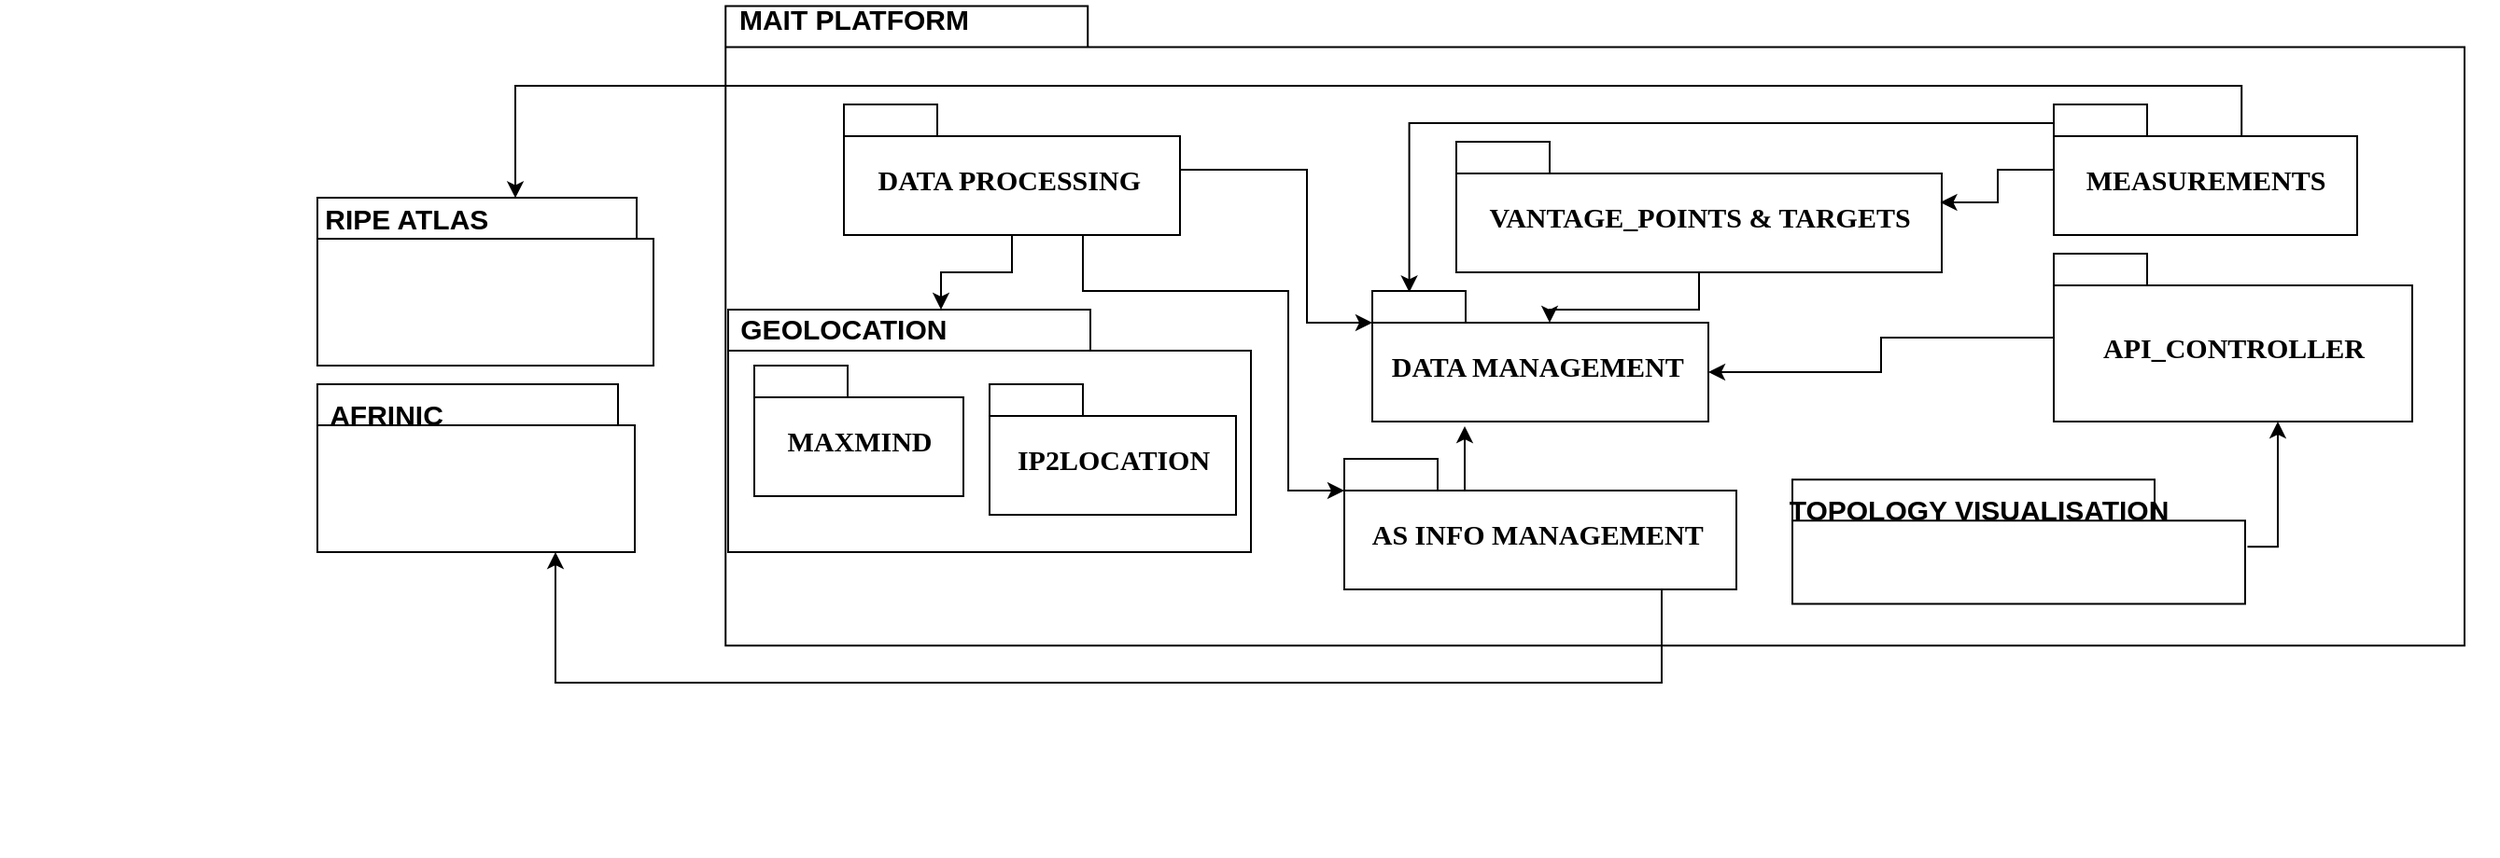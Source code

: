 <mxfile version="21.7.2" type="github">
  <diagram name="Page-1" id="b5b7bab2-c9e2-2cf4-8b2a-24fd1a2a6d21">
    <mxGraphModel dx="2577" dy="-201" grid="1" gridSize="10" guides="1" tooltips="1" connect="1" arrows="1" fold="1" page="1" pageScale="1" pageWidth="827" pageHeight="1169" background="none" math="0" shadow="0">
      <root>
        <mxCell id="0" />
        <mxCell id="1" parent="0" />
        <mxCell id="iW_rK__zYwqqhJCxbNX6-15" value="DATA MANAGEMENT&amp;nbsp;" style="shape=folder;fontStyle=1;spacingTop=10;tabWidth=50;tabHeight=17;tabPosition=left;html=1;rounded=0;shadow=0;comic=0;labelBackgroundColor=none;strokeWidth=1;fontFamily=Verdana;fontSize=15;align=center;" parent="1" vertex="1">
          <mxGeometry x="95" y="1450" width="180" height="70" as="geometry" />
        </mxCell>
        <mxCell id="iW_rK__zYwqqhJCxbNX6-67" style="edgeStyle=orthogonalEdgeStyle;rounded=0;orthogonalLoop=1;jettySize=auto;html=1;exitX=0;exitY=0;exitDx=115;exitDy=17;exitPerimeter=0;fontSize=15;entryX=0.275;entryY=1.036;entryDx=0;entryDy=0;entryPerimeter=0;" parent="1" source="iW_rK__zYwqqhJCxbNX6-25" target="iW_rK__zYwqqhJCxbNX6-15" edge="1">
          <mxGeometry relative="1" as="geometry">
            <mxPoint x="190" y="1580" as="targetPoint" />
            <Array as="points">
              <mxPoint x="195" y="1590" />
              <mxPoint x="150" y="1590" />
              <mxPoint x="150" y="1573" />
            </Array>
          </mxGeometry>
        </mxCell>
        <mxCell id="iW_rK__zYwqqhJCxbNX6-71" style="edgeStyle=orthogonalEdgeStyle;rounded=0;orthogonalLoop=1;jettySize=auto;html=1;fontSize=15;entryX=0.75;entryY=1;entryDx=0;entryDy=0;entryPerimeter=0;" parent="1" source="iW_rK__zYwqqhJCxbNX6-25" target="iW_rK__zYwqqhJCxbNX6-28" edge="1">
          <mxGeometry relative="1" as="geometry">
            <Array as="points">
              <mxPoint x="250" y="1660" />
              <mxPoint x="-342" y="1660" />
            </Array>
            <mxPoint x="-330" y="1830" as="targetPoint" />
          </mxGeometry>
        </mxCell>
        <mxCell id="iW_rK__zYwqqhJCxbNX6-25" value="AS INFO MANAGEMENT&amp;nbsp;" style="shape=folder;fontStyle=1;spacingTop=10;tabWidth=50;tabHeight=17;tabPosition=left;html=1;rounded=0;shadow=0;comic=0;labelBackgroundColor=none;strokeWidth=1;fontFamily=Verdana;fontSize=15;align=center;" parent="1" vertex="1">
          <mxGeometry x="80" y="1540" width="210" height="70" as="geometry" />
        </mxCell>
        <mxCell id="QrOssLHSuX5LGPpSFZ0U-18" style="edgeStyle=orthogonalEdgeStyle;rounded=0;orthogonalLoop=1;jettySize=auto;html=1;entryX=1;entryY=0;entryDx=0;entryDy=0;" parent="1" source="6e0c8c40b5770093-28" target="iW_rK__zYwqqhJCxbNX6-43" edge="1">
          <mxGeometry relative="1" as="geometry" />
        </mxCell>
        <mxCell id="QrOssLHSuX5LGPpSFZ0U-19" style="edgeStyle=orthogonalEdgeStyle;rounded=0;orthogonalLoop=1;jettySize=auto;html=1;entryX=0;entryY=0;entryDx=0;entryDy=17;entryPerimeter=0;" parent="1" source="6e0c8c40b5770093-28" target="iW_rK__zYwqqhJCxbNX6-25" edge="1">
          <mxGeometry relative="1" as="geometry">
            <Array as="points">
              <mxPoint x="-60" y="1450" />
              <mxPoint x="50" y="1450" />
              <mxPoint x="50" y="1557" />
            </Array>
          </mxGeometry>
        </mxCell>
        <mxCell id="LNO9MXuGlLmntacZtHRD-16" style="edgeStyle=orthogonalEdgeStyle;rounded=0;orthogonalLoop=1;jettySize=auto;html=1;entryX=0;entryY=0;entryDx=0;entryDy=17;entryPerimeter=0;" edge="1" parent="1" source="6e0c8c40b5770093-28" target="iW_rK__zYwqqhJCxbNX6-15">
          <mxGeometry relative="1" as="geometry">
            <Array as="points">
              <mxPoint x="60" y="1385" />
              <mxPoint x="60" y="1467" />
            </Array>
          </mxGeometry>
        </mxCell>
        <mxCell id="6e0c8c40b5770093-28" value="DATA PROCESSING&amp;nbsp;" style="shape=folder;fontStyle=1;spacingTop=10;tabWidth=50;tabHeight=17;tabPosition=left;html=1;rounded=0;shadow=0;comic=0;labelBackgroundColor=none;strokeWidth=1;fontFamily=Verdana;fontSize=15;align=center;" parent="1" vertex="1">
          <mxGeometry x="-188" y="1350" width="180" height="70" as="geometry" />
        </mxCell>
        <mxCell id="iW_rK__zYwqqhJCxbNX6-66" style="edgeStyle=orthogonalEdgeStyle;rounded=0;orthogonalLoop=1;jettySize=auto;html=1;entryX=0;entryY=0;entryDx=95;entryDy=17;entryPerimeter=0;fontSize=15;" parent="1" source="iW_rK__zYwqqhJCxbNX6-27" target="iW_rK__zYwqqhJCxbNX6-15" edge="1">
          <mxGeometry relative="1" as="geometry">
            <Array as="points">
              <mxPoint x="270" y="1460" />
              <mxPoint x="190" y="1460" />
            </Array>
          </mxGeometry>
        </mxCell>
        <mxCell id="iW_rK__zYwqqhJCxbNX6-27" value="VANTAGE_POINTS &amp;amp; TARGETS" style="shape=folder;fontStyle=1;spacingTop=10;tabWidth=50;tabHeight=17;tabPosition=left;html=1;rounded=0;shadow=0;comic=0;labelBackgroundColor=none;strokeWidth=1;fontFamily=Verdana;fontSize=15;align=center;" parent="1" vertex="1">
          <mxGeometry x="140" y="1370" width="260" height="70" as="geometry" />
        </mxCell>
        <mxCell id="LNO9MXuGlLmntacZtHRD-17" style="edgeStyle=orthogonalEdgeStyle;rounded=0;orthogonalLoop=1;jettySize=auto;html=1;entryX=0;entryY=0;entryDx=180;entryDy=43.5;entryPerimeter=0;" edge="1" parent="1" source="iW_rK__zYwqqhJCxbNX6-38" target="iW_rK__zYwqqhJCxbNX6-15">
          <mxGeometry relative="1" as="geometry" />
        </mxCell>
        <mxCell id="iW_rK__zYwqqhJCxbNX6-38" value="API_CONTROLLER" style="shape=folder;fontStyle=1;spacingTop=10;tabWidth=50;tabHeight=17;tabPosition=left;html=1;rounded=0;shadow=0;comic=0;labelBackgroundColor=none;strokeWidth=1;fontFamily=Verdana;fontSize=15;align=center;" parent="1" vertex="1">
          <mxGeometry x="460" y="1430" width="192" height="90" as="geometry" />
        </mxCell>
        <mxCell id="iW_rK__zYwqqhJCxbNX6-56" style="edgeStyle=orthogonalEdgeStyle;rounded=0;orthogonalLoop=1;jettySize=auto;html=1;entryX=0.589;entryY=0.002;entryDx=0;entryDy=0;entryPerimeter=0;exitX=0.619;exitY=0.271;exitDx=0;exitDy=0;exitPerimeter=0;fontSize=15;" parent="1" source="6e0c8c40b5770093-31" target="iW_rK__zYwqqhJCxbNX6-32" edge="1">
          <mxGeometry relative="1" as="geometry">
            <mxPoint x="592.015" y="1324" as="sourcePoint" />
            <mxPoint x="-352.0" y="1360" as="targetPoint" />
            <Array as="points">
              <mxPoint x="561" y="1340" />
              <mxPoint x="-364" y="1340" />
            </Array>
          </mxGeometry>
        </mxCell>
        <mxCell id="iW_rK__zYwqqhJCxbNX6-60" style="edgeStyle=orthogonalEdgeStyle;rounded=0;orthogonalLoop=1;jettySize=auto;html=1;entryX=0.11;entryY=0.01;entryDx=0;entryDy=0;entryPerimeter=0;fontSize=15;" parent="1" target="iW_rK__zYwqqhJCxbNX6-15" edge="1">
          <mxGeometry relative="1" as="geometry">
            <Array as="points">
              <mxPoint x="460" y="1360" />
              <mxPoint x="115" y="1360" />
            </Array>
            <mxPoint x="460" y="1350" as="sourcePoint" />
            <mxPoint x="130" y="1460" as="targetPoint" />
          </mxGeometry>
        </mxCell>
        <mxCell id="LNO9MXuGlLmntacZtHRD-7" style="edgeStyle=orthogonalEdgeStyle;rounded=0;orthogonalLoop=1;jettySize=auto;html=1;entryX=0.997;entryY=0.464;entryDx=0;entryDy=0;entryPerimeter=0;" edge="1" parent="1" source="6e0c8c40b5770093-31" target="iW_rK__zYwqqhJCxbNX6-27">
          <mxGeometry relative="1" as="geometry" />
        </mxCell>
        <mxCell id="6e0c8c40b5770093-31" value="MEASUREMENTS" style="shape=folder;fontStyle=1;spacingTop=10;tabWidth=50;tabHeight=17;tabPosition=left;html=1;rounded=0;shadow=0;comic=0;labelBackgroundColor=none;strokeWidth=1;fontFamily=Verdana;fontSize=15;align=center;" parent="1" vertex="1">
          <mxGeometry x="460" y="1350" width="162.5" height="70" as="geometry" />
        </mxCell>
        <mxCell id="QrOssLHSuX5LGPpSFZ0U-2" value="" style="group" parent="1" vertex="1" connectable="0">
          <mxGeometry x="-260" y="1460" width="290" height="210" as="geometry" />
        </mxCell>
        <mxCell id="QrOssLHSuX5LGPpSFZ0U-17" value="" style="group" parent="QrOssLHSuX5LGPpSFZ0U-2" vertex="1" connectable="0">
          <mxGeometry x="10" width="280" height="170" as="geometry" />
        </mxCell>
        <mxCell id="iW_rK__zYwqqhJCxbNX6-41" value="" style="shape=folder;fontStyle=1;spacingTop=10;tabWidth=194;tabHeight=22;tabPosition=left;html=1;rounded=0;shadow=0;comic=0;labelBackgroundColor=none;strokeWidth=1;fillColor=none;fontFamily=Verdana;fontSize=15;align=center;" parent="QrOssLHSuX5LGPpSFZ0U-17" vertex="1">
          <mxGeometry width="280" height="130" as="geometry" />
        </mxCell>
        <mxCell id="iW_rK__zYwqqhJCxbNX6-42" value="MAXMIND" style="shape=folder;fontStyle=1;spacingTop=10;tabWidth=50;tabHeight=17;tabPosition=left;html=1;rounded=0;shadow=0;comic=0;labelBackgroundColor=none;strokeWidth=1;fontFamily=Verdana;fontSize=15;align=center;" parent="QrOssLHSuX5LGPpSFZ0U-17" vertex="1">
          <mxGeometry x="14" y="30" width="112" height="70" as="geometry" />
        </mxCell>
        <mxCell id="iW_rK__zYwqqhJCxbNX6-43" value="GEOLOCATION&amp;nbsp;" style="text;html=1;strokeColor=none;fillColor=none;align=center;verticalAlign=middle;whiteSpace=wrap;rounded=0;fontSize=15;fontStyle=1" parent="QrOssLHSuX5LGPpSFZ0U-17" vertex="1">
          <mxGeometry x="14" width="100" height="20" as="geometry" />
        </mxCell>
        <mxCell id="iW_rK__zYwqqhJCxbNX6-44" value="IP2LOCATION" style="shape=folder;fontStyle=1;spacingTop=10;tabWidth=50;tabHeight=17;tabPosition=left;html=1;rounded=0;shadow=0;comic=0;labelBackgroundColor=none;strokeWidth=1;fontFamily=Verdana;fontSize=15;align=center;" parent="QrOssLHSuX5LGPpSFZ0U-17" vertex="1">
          <mxGeometry x="140" y="40" width="132" height="70" as="geometry" />
        </mxCell>
        <mxCell id="QrOssLHSuX5LGPpSFZ0U-3" value="" style="group" parent="1" vertex="1" connectable="0">
          <mxGeometry x="-470" y="1400" width="180" height="90" as="geometry" />
        </mxCell>
        <mxCell id="iW_rK__zYwqqhJCxbNX6-32" value="" style="shape=folder;fontStyle=1;spacingTop=10;tabWidth=194;tabHeight=22;tabPosition=left;html=1;rounded=0;shadow=0;comic=0;labelBackgroundColor=none;strokeWidth=1;fillColor=none;fontFamily=Verdana;fontSize=15;align=center;" parent="QrOssLHSuX5LGPpSFZ0U-3" vertex="1">
          <mxGeometry width="180" height="90" as="geometry" />
        </mxCell>
        <mxCell id="iW_rK__zYwqqhJCxbNX6-33" value="&lt;b&gt;RIPE ATLAS&amp;nbsp;&lt;/b&gt;" style="text;html=1;strokeColor=none;fillColor=none;align=center;verticalAlign=middle;whiteSpace=wrap;rounded=0;fontSize=15;" parent="QrOssLHSuX5LGPpSFZ0U-3" vertex="1">
          <mxGeometry y="6.923" width="100" height="8.571" as="geometry" />
        </mxCell>
        <mxCell id="QrOssLHSuX5LGPpSFZ0U-11" value="" style="group" parent="1" vertex="1" connectable="0">
          <mxGeometry x="-640" y="1500" width="350" height="120" as="geometry" />
        </mxCell>
        <mxCell id="iW_rK__zYwqqhJCxbNX6-28" value="" style="shape=folder;fontStyle=1;spacingTop=10;tabWidth=194;tabHeight=22;tabPosition=left;html=1;rounded=0;shadow=0;comic=0;labelBackgroundColor=none;strokeWidth=1;fillColor=none;fontFamily=Verdana;fontSize=15;align=center;" parent="QrOssLHSuX5LGPpSFZ0U-11" vertex="1">
          <mxGeometry x="170" width="170" height="90" as="geometry" />
        </mxCell>
        <mxCell id="iW_rK__zYwqqhJCxbNX6-29" value="AFRINIC" style="text;html=1;strokeColor=none;fillColor=none;align=center;verticalAlign=middle;whiteSpace=wrap;rounded=0;fontSize=15;fontStyle=1" parent="QrOssLHSuX5LGPpSFZ0U-11" vertex="1">
          <mxGeometry x="170" y="10" width="74" height="11.43" as="geometry" />
        </mxCell>
        <mxCell id="iW_rK__zYwqqhJCxbNX6-73" style="edgeStyle=orthogonalEdgeStyle;rounded=0;orthogonalLoop=1;jettySize=auto;html=1;exitX=0.5;exitY=1;exitDx=0;exitDy=0;fontSize=15;" parent="QrOssLHSuX5LGPpSFZ0U-11" source="iW_rK__zYwqqhJCxbNX6-29" target="iW_rK__zYwqqhJCxbNX6-29" edge="1">
          <mxGeometry relative="1" as="geometry" />
        </mxCell>
        <mxCell id="QrOssLHSuX5LGPpSFZ0U-15" value="" style="group" parent="1" vertex="1" connectable="0">
          <mxGeometry x="370" y="1540" width="320" height="200" as="geometry" />
        </mxCell>
        <mxCell id="iW_rK__zYwqqhJCxbNX6-34" value="" style="shape=folder;fontStyle=1;spacingTop=10;tabWidth=194;tabHeight=22;tabPosition=left;html=1;rounded=0;shadow=0;comic=0;labelBackgroundColor=none;strokeWidth=1;fillColor=none;fontFamily=Verdana;fontSize=15;align=center;" parent="QrOssLHSuX5LGPpSFZ0U-15" vertex="1">
          <mxGeometry x="-50" y="11.111" width="242.5" height="66.667" as="geometry" />
        </mxCell>
        <mxCell id="iW_rK__zYwqqhJCxbNX6-35" value="TOPOLOGY VISUALISATION" style="text;html=1;strokeColor=none;fillColor=none;align=center;verticalAlign=middle;whiteSpace=wrap;rounded=0;fontSize=15;fontStyle=1" parent="QrOssLHSuX5LGPpSFZ0U-15" vertex="1">
          <mxGeometry x="-60" y="15.556" width="220" height="22.222" as="geometry" />
        </mxCell>
        <mxCell id="QrOssLHSuX5LGPpSFZ0U-24" value="" style="group" parent="QrOssLHSuX5LGPpSFZ0U-15" vertex="1" connectable="0">
          <mxGeometry x="-642.4" y="-242.782" width="970" height="455.556" as="geometry" />
        </mxCell>
        <mxCell id="QrOssLHSuX5LGPpSFZ0U-25" value="" style="group" parent="QrOssLHSuX5LGPpSFZ0U-24" vertex="1" connectable="0">
          <mxGeometry x="-17.6" width="970" height="380" as="geometry" />
        </mxCell>
        <mxCell id="QrOssLHSuX5LGPpSFZ0U-13" value="" style="shape=folder;fontStyle=1;spacingTop=10;tabWidth=194;tabHeight=22;tabPosition=left;html=1;rounded=0;shadow=0;comic=0;labelBackgroundColor=none;strokeWidth=1;fillColor=none;fontFamily=Verdana;fontSize=15;align=center;" parent="QrOssLHSuX5LGPpSFZ0U-25" vertex="1">
          <mxGeometry x="38.62" width="931.38" height="342.927" as="geometry" />
        </mxCell>
        <mxCell id="QrOssLHSuX5LGPpSFZ0U-14" value="MAIT PLATFORM" style="text;html=1;strokeColor=none;fillColor=none;align=center;verticalAlign=middle;whiteSpace=wrap;rounded=0;fontSize=15;fontStyle=1" parent="QrOssLHSuX5LGPpSFZ0U-25" vertex="1">
          <mxGeometry width="215.121" height="13.333" as="geometry" />
        </mxCell>
        <mxCell id="LNO9MXuGlLmntacZtHRD-6" style="edgeStyle=orthogonalEdgeStyle;rounded=0;orthogonalLoop=1;jettySize=auto;html=1;exitX=1.005;exitY=0.54;exitDx=0;exitDy=0;exitPerimeter=0;" edge="1" parent="1" source="iW_rK__zYwqqhJCxbNX6-34" target="iW_rK__zYwqqhJCxbNX6-38">
          <mxGeometry relative="1" as="geometry">
            <Array as="points">
              <mxPoint x="580" y="1560" />
              <mxPoint x="580" y="1560" />
            </Array>
          </mxGeometry>
        </mxCell>
      </root>
    </mxGraphModel>
  </diagram>
</mxfile>
